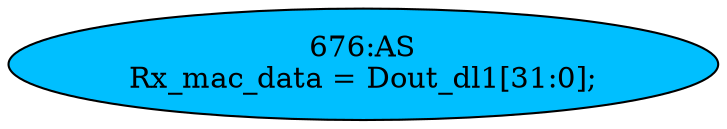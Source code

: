 strict digraph "" {
	node [label="\N"];
	"676:AS"	 [ast="<pyverilog.vparser.ast.Assign object at 0x7fbd1c2e6150>",
		def_var="['Rx_mac_data']",
		fillcolor=deepskyblue,
		label="676:AS
Rx_mac_data = Dout_dl1[31:0];",
		statements="[]",
		style=filled,
		typ=Assign,
		use_var="['Dout_dl1']"];
}
